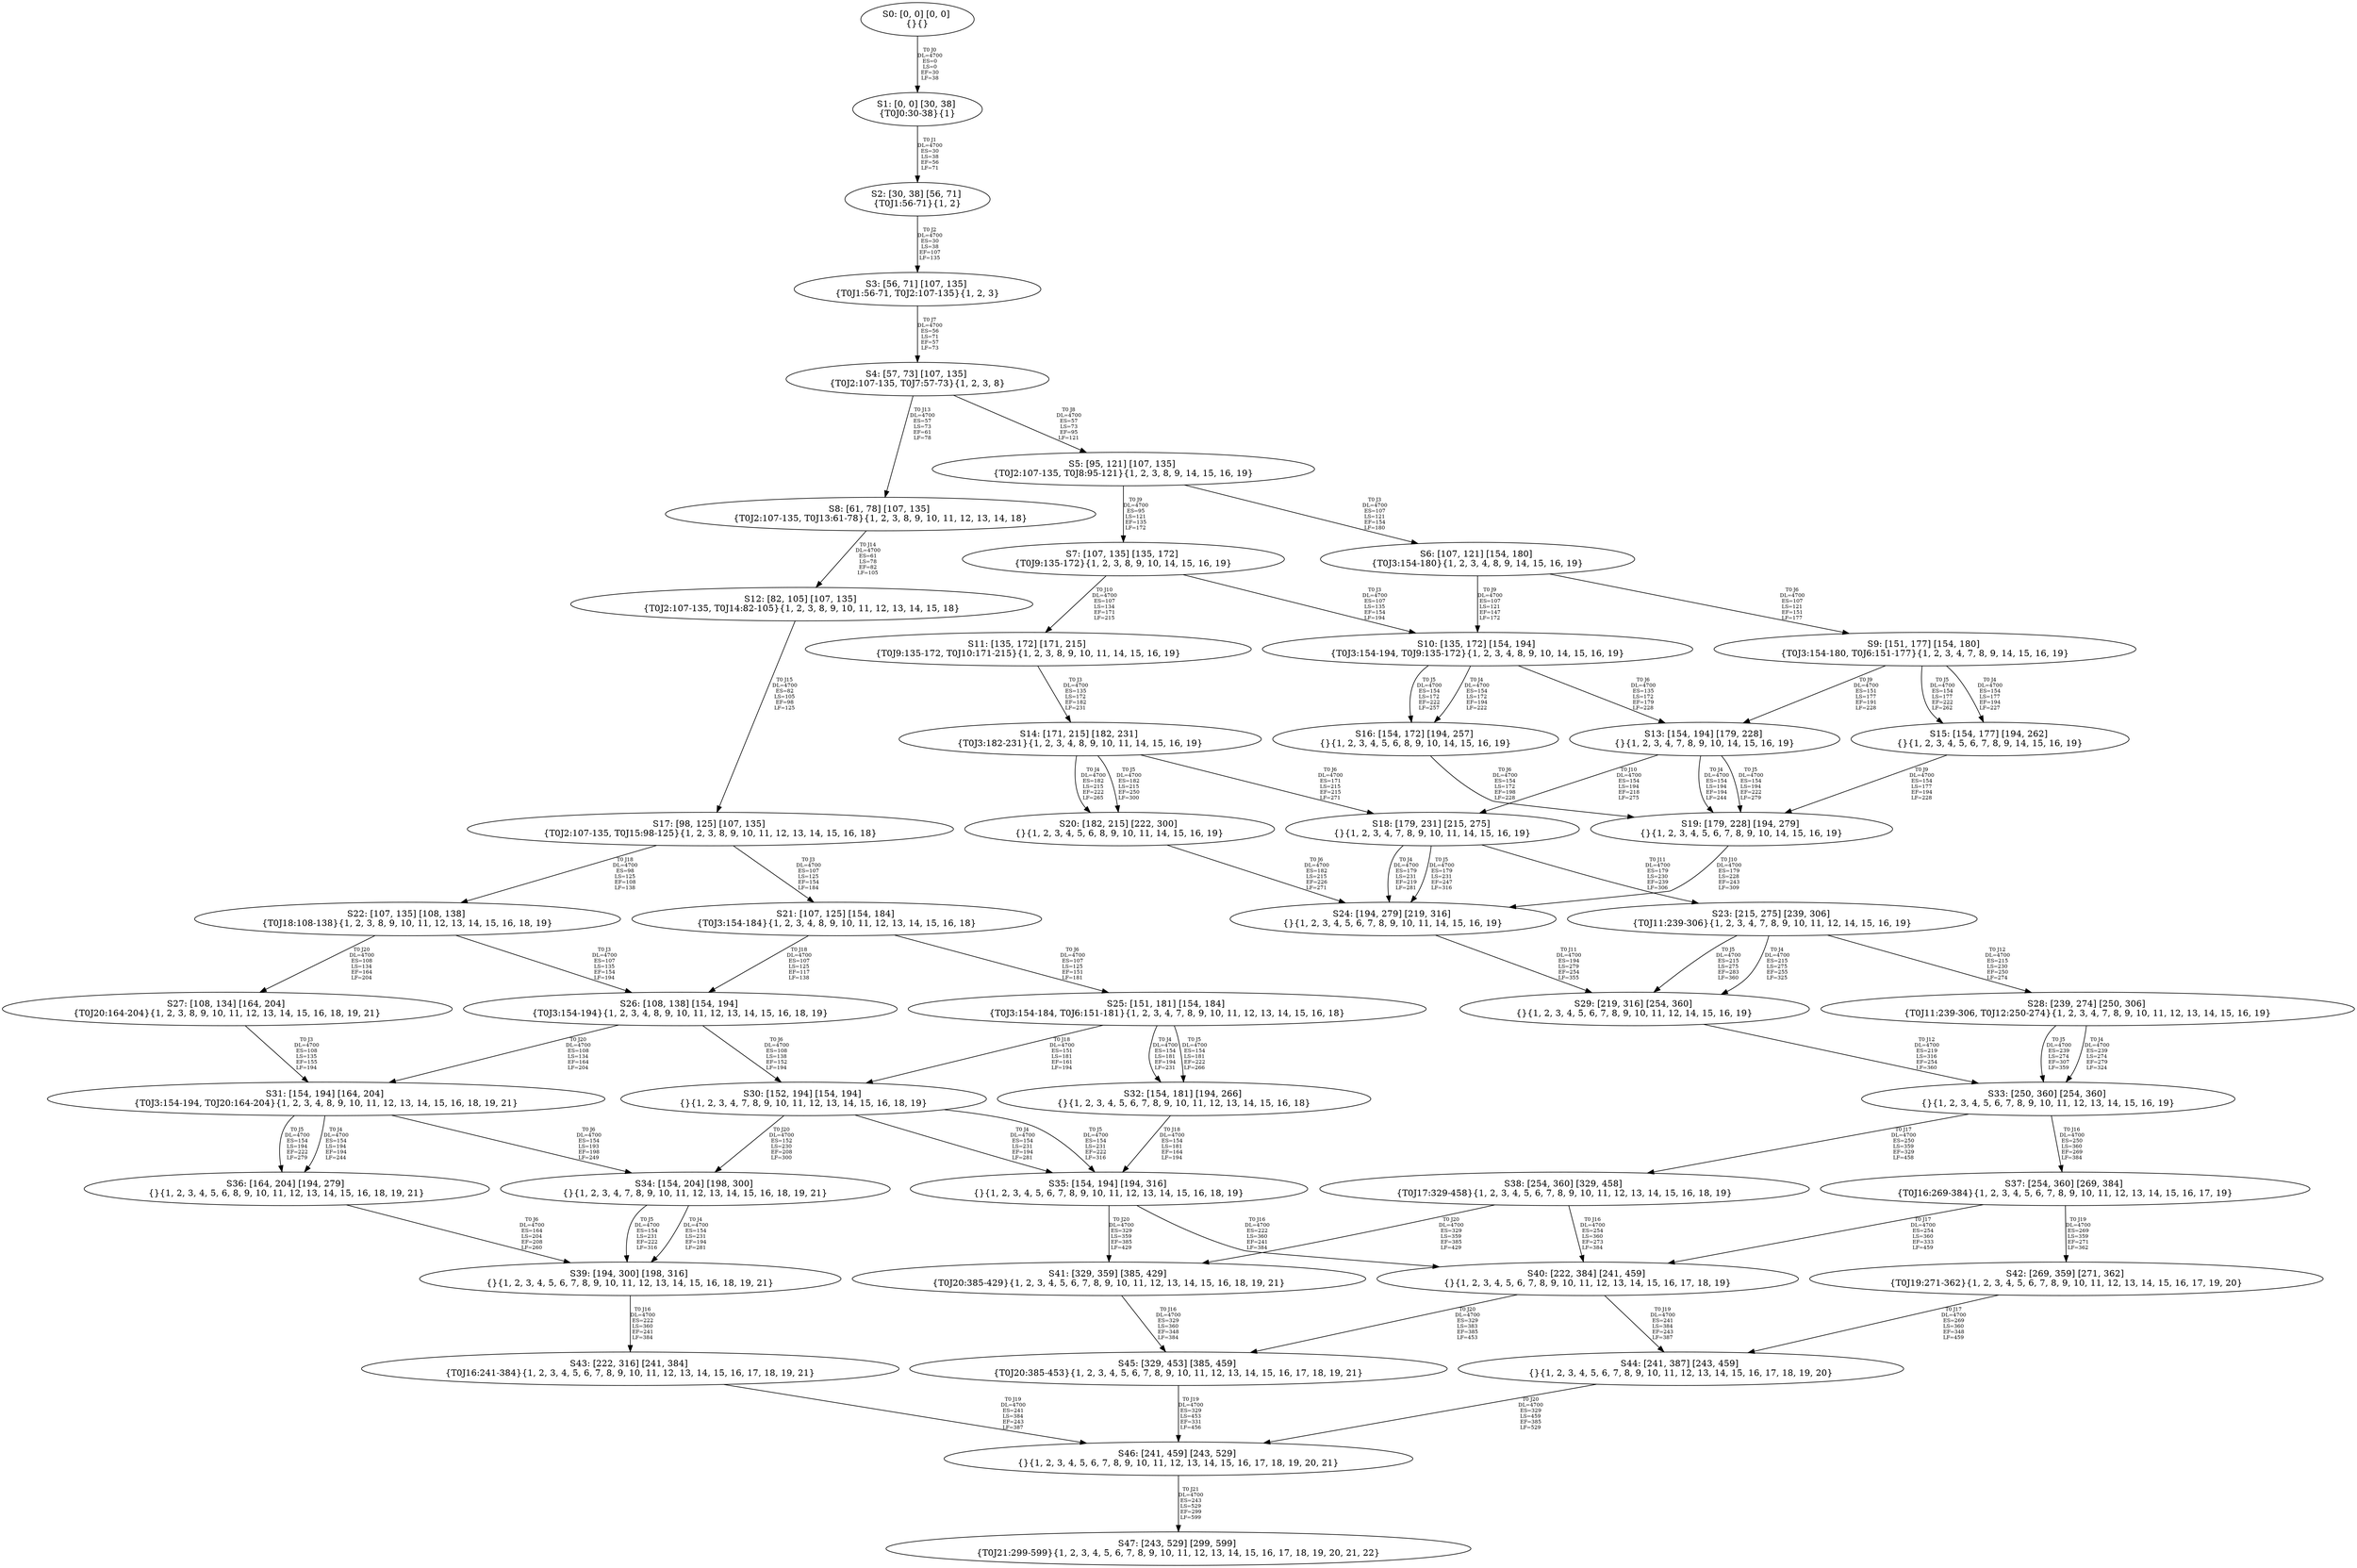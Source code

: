 digraph {
	S0[label="S0: [0, 0] [0, 0] \n{}{}"];
	S1[label="S1: [0, 0] [30, 38] \n{T0J0:30-38}{1}"];
	S2[label="S2: [30, 38] [56, 71] \n{T0J1:56-71}{1, 2}"];
	S3[label="S3: [56, 71] [107, 135] \n{T0J1:56-71, T0J2:107-135}{1, 2, 3}"];
	S4[label="S4: [57, 73] [107, 135] \n{T0J2:107-135, T0J7:57-73}{1, 2, 3, 8}"];
	S5[label="S5: [95, 121] [107, 135] \n{T0J2:107-135, T0J8:95-121}{1, 2, 3, 8, 9, 14, 15, 16, 19}"];
	S6[label="S6: [107, 121] [154, 180] \n{T0J3:154-180}{1, 2, 3, 4, 8, 9, 14, 15, 16, 19}"];
	S7[label="S7: [107, 135] [135, 172] \n{T0J9:135-172}{1, 2, 3, 8, 9, 10, 14, 15, 16, 19}"];
	S8[label="S8: [61, 78] [107, 135] \n{T0J2:107-135, T0J13:61-78}{1, 2, 3, 8, 9, 10, 11, 12, 13, 14, 18}"];
	S9[label="S9: [151, 177] [154, 180] \n{T0J3:154-180, T0J6:151-177}{1, 2, 3, 4, 7, 8, 9, 14, 15, 16, 19}"];
	S10[label="S10: [135, 172] [154, 194] \n{T0J3:154-194, T0J9:135-172}{1, 2, 3, 4, 8, 9, 10, 14, 15, 16, 19}"];
	S11[label="S11: [135, 172] [171, 215] \n{T0J9:135-172, T0J10:171-215}{1, 2, 3, 8, 9, 10, 11, 14, 15, 16, 19}"];
	S12[label="S12: [82, 105] [107, 135] \n{T0J2:107-135, T0J14:82-105}{1, 2, 3, 8, 9, 10, 11, 12, 13, 14, 15, 18}"];
	S13[label="S13: [154, 194] [179, 228] \n{}{1, 2, 3, 4, 7, 8, 9, 10, 14, 15, 16, 19}"];
	S14[label="S14: [171, 215] [182, 231] \n{T0J3:182-231}{1, 2, 3, 4, 8, 9, 10, 11, 14, 15, 16, 19}"];
	S15[label="S15: [154, 177] [194, 262] \n{}{1, 2, 3, 4, 5, 6, 7, 8, 9, 14, 15, 16, 19}"];
	S16[label="S16: [154, 172] [194, 257] \n{}{1, 2, 3, 4, 5, 6, 8, 9, 10, 14, 15, 16, 19}"];
	S17[label="S17: [98, 125] [107, 135] \n{T0J2:107-135, T0J15:98-125}{1, 2, 3, 8, 9, 10, 11, 12, 13, 14, 15, 16, 18}"];
	S18[label="S18: [179, 231] [215, 275] \n{}{1, 2, 3, 4, 7, 8, 9, 10, 11, 14, 15, 16, 19}"];
	S19[label="S19: [179, 228] [194, 279] \n{}{1, 2, 3, 4, 5, 6, 7, 8, 9, 10, 14, 15, 16, 19}"];
	S20[label="S20: [182, 215] [222, 300] \n{}{1, 2, 3, 4, 5, 6, 8, 9, 10, 11, 14, 15, 16, 19}"];
	S21[label="S21: [107, 125] [154, 184] \n{T0J3:154-184}{1, 2, 3, 4, 8, 9, 10, 11, 12, 13, 14, 15, 16, 18}"];
	S22[label="S22: [107, 135] [108, 138] \n{T0J18:108-138}{1, 2, 3, 8, 9, 10, 11, 12, 13, 14, 15, 16, 18, 19}"];
	S23[label="S23: [215, 275] [239, 306] \n{T0J11:239-306}{1, 2, 3, 4, 7, 8, 9, 10, 11, 12, 14, 15, 16, 19}"];
	S24[label="S24: [194, 279] [219, 316] \n{}{1, 2, 3, 4, 5, 6, 7, 8, 9, 10, 11, 14, 15, 16, 19}"];
	S25[label="S25: [151, 181] [154, 184] \n{T0J3:154-184, T0J6:151-181}{1, 2, 3, 4, 7, 8, 9, 10, 11, 12, 13, 14, 15, 16, 18}"];
	S26[label="S26: [108, 138] [154, 194] \n{T0J3:154-194}{1, 2, 3, 4, 8, 9, 10, 11, 12, 13, 14, 15, 16, 18, 19}"];
	S27[label="S27: [108, 134] [164, 204] \n{T0J20:164-204}{1, 2, 3, 8, 9, 10, 11, 12, 13, 14, 15, 16, 18, 19, 21}"];
	S28[label="S28: [239, 274] [250, 306] \n{T0J11:239-306, T0J12:250-274}{1, 2, 3, 4, 7, 8, 9, 10, 11, 12, 13, 14, 15, 16, 19}"];
	S29[label="S29: [219, 316] [254, 360] \n{}{1, 2, 3, 4, 5, 6, 7, 8, 9, 10, 11, 12, 14, 15, 16, 19}"];
	S30[label="S30: [152, 194] [154, 194] \n{}{1, 2, 3, 4, 7, 8, 9, 10, 11, 12, 13, 14, 15, 16, 18, 19}"];
	S31[label="S31: [154, 194] [164, 204] \n{T0J3:154-194, T0J20:164-204}{1, 2, 3, 4, 8, 9, 10, 11, 12, 13, 14, 15, 16, 18, 19, 21}"];
	S32[label="S32: [154, 181] [194, 266] \n{}{1, 2, 3, 4, 5, 6, 7, 8, 9, 10, 11, 12, 13, 14, 15, 16, 18}"];
	S33[label="S33: [250, 360] [254, 360] \n{}{1, 2, 3, 4, 5, 6, 7, 8, 9, 10, 11, 12, 13, 14, 15, 16, 19}"];
	S34[label="S34: [154, 204] [198, 300] \n{}{1, 2, 3, 4, 7, 8, 9, 10, 11, 12, 13, 14, 15, 16, 18, 19, 21}"];
	S35[label="S35: [154, 194] [194, 316] \n{}{1, 2, 3, 4, 5, 6, 7, 8, 9, 10, 11, 12, 13, 14, 15, 16, 18, 19}"];
	S36[label="S36: [164, 204] [194, 279] \n{}{1, 2, 3, 4, 5, 6, 8, 9, 10, 11, 12, 13, 14, 15, 16, 18, 19, 21}"];
	S37[label="S37: [254, 360] [269, 384] \n{T0J16:269-384}{1, 2, 3, 4, 5, 6, 7, 8, 9, 10, 11, 12, 13, 14, 15, 16, 17, 19}"];
	S38[label="S38: [254, 360] [329, 458] \n{T0J17:329-458}{1, 2, 3, 4, 5, 6, 7, 8, 9, 10, 11, 12, 13, 14, 15, 16, 18, 19}"];
	S39[label="S39: [194, 300] [198, 316] \n{}{1, 2, 3, 4, 5, 6, 7, 8, 9, 10, 11, 12, 13, 14, 15, 16, 18, 19, 21}"];
	S40[label="S40: [222, 384] [241, 459] \n{}{1, 2, 3, 4, 5, 6, 7, 8, 9, 10, 11, 12, 13, 14, 15, 16, 17, 18, 19}"];
	S41[label="S41: [329, 359] [385, 429] \n{T0J20:385-429}{1, 2, 3, 4, 5, 6, 7, 8, 9, 10, 11, 12, 13, 14, 15, 16, 18, 19, 21}"];
	S42[label="S42: [269, 359] [271, 362] \n{T0J19:271-362}{1, 2, 3, 4, 5, 6, 7, 8, 9, 10, 11, 12, 13, 14, 15, 16, 17, 19, 20}"];
	S43[label="S43: [222, 316] [241, 384] \n{T0J16:241-384}{1, 2, 3, 4, 5, 6, 7, 8, 9, 10, 11, 12, 13, 14, 15, 16, 17, 18, 19, 21}"];
	S44[label="S44: [241, 387] [243, 459] \n{}{1, 2, 3, 4, 5, 6, 7, 8, 9, 10, 11, 12, 13, 14, 15, 16, 17, 18, 19, 20}"];
	S45[label="S45: [329, 453] [385, 459] \n{T0J20:385-453}{1, 2, 3, 4, 5, 6, 7, 8, 9, 10, 11, 12, 13, 14, 15, 16, 17, 18, 19, 21}"];
	S46[label="S46: [241, 459] [243, 529] \n{}{1, 2, 3, 4, 5, 6, 7, 8, 9, 10, 11, 12, 13, 14, 15, 16, 17, 18, 19, 20, 21}"];
	S47[label="S47: [243, 529] [299, 599] \n{T0J21:299-599}{1, 2, 3, 4, 5, 6, 7, 8, 9, 10, 11, 12, 13, 14, 15, 16, 17, 18, 19, 20, 21, 22}"];
	S0 -> S1[label="T0 J0\nDL=4700\nES=0\nLS=0\nEF=30\nLF=38",fontsize=8];
	S1 -> S2[label="T0 J1\nDL=4700\nES=30\nLS=38\nEF=56\nLF=71",fontsize=8];
	S2 -> S3[label="T0 J2\nDL=4700\nES=30\nLS=38\nEF=107\nLF=135",fontsize=8];
	S3 -> S4[label="T0 J7\nDL=4700\nES=56\nLS=71\nEF=57\nLF=73",fontsize=8];
	S4 -> S5[label="T0 J8\nDL=4700\nES=57\nLS=73\nEF=95\nLF=121",fontsize=8];
	S4 -> S8[label="T0 J13\nDL=4700\nES=57\nLS=73\nEF=61\nLF=78",fontsize=8];
	S5 -> S6[label="T0 J3\nDL=4700\nES=107\nLS=121\nEF=154\nLF=180",fontsize=8];
	S5 -> S7[label="T0 J9\nDL=4700\nES=95\nLS=121\nEF=135\nLF=172",fontsize=8];
	S6 -> S9[label="T0 J6\nDL=4700\nES=107\nLS=121\nEF=151\nLF=177",fontsize=8];
	S6 -> S10[label="T0 J9\nDL=4700\nES=107\nLS=121\nEF=147\nLF=172",fontsize=8];
	S7 -> S10[label="T0 J3\nDL=4700\nES=107\nLS=135\nEF=154\nLF=194",fontsize=8];
	S7 -> S11[label="T0 J10\nDL=4700\nES=107\nLS=134\nEF=171\nLF=215",fontsize=8];
	S8 -> S12[label="T0 J14\nDL=4700\nES=61\nLS=78\nEF=82\nLF=105",fontsize=8];
	S9 -> S15[label="T0 J4\nDL=4700\nES=154\nLS=177\nEF=194\nLF=227",fontsize=8];
	S9 -> S15[label="T0 J5\nDL=4700\nES=154\nLS=177\nEF=222\nLF=262",fontsize=8];
	S9 -> S13[label="T0 J9\nDL=4700\nES=151\nLS=177\nEF=191\nLF=228",fontsize=8];
	S10 -> S16[label="T0 J4\nDL=4700\nES=154\nLS=172\nEF=194\nLF=222",fontsize=8];
	S10 -> S16[label="T0 J5\nDL=4700\nES=154\nLS=172\nEF=222\nLF=257",fontsize=8];
	S10 -> S13[label="T0 J6\nDL=4700\nES=135\nLS=172\nEF=179\nLF=228",fontsize=8];
	S11 -> S14[label="T0 J3\nDL=4700\nES=135\nLS=172\nEF=182\nLF=231",fontsize=8];
	S12 -> S17[label="T0 J15\nDL=4700\nES=82\nLS=105\nEF=98\nLF=125",fontsize=8];
	S13 -> S19[label="T0 J4\nDL=4700\nES=154\nLS=194\nEF=194\nLF=244",fontsize=8];
	S13 -> S19[label="T0 J5\nDL=4700\nES=154\nLS=194\nEF=222\nLF=279",fontsize=8];
	S13 -> S18[label="T0 J10\nDL=4700\nES=154\nLS=194\nEF=218\nLF=275",fontsize=8];
	S14 -> S20[label="T0 J4\nDL=4700\nES=182\nLS=215\nEF=222\nLF=265",fontsize=8];
	S14 -> S20[label="T0 J5\nDL=4700\nES=182\nLS=215\nEF=250\nLF=300",fontsize=8];
	S14 -> S18[label="T0 J6\nDL=4700\nES=171\nLS=215\nEF=215\nLF=271",fontsize=8];
	S15 -> S19[label="T0 J9\nDL=4700\nES=154\nLS=177\nEF=194\nLF=228",fontsize=8];
	S16 -> S19[label="T0 J6\nDL=4700\nES=154\nLS=172\nEF=198\nLF=228",fontsize=8];
	S17 -> S21[label="T0 J3\nDL=4700\nES=107\nLS=125\nEF=154\nLF=184",fontsize=8];
	S17 -> S22[label="T0 J18\nDL=4700\nES=98\nLS=125\nEF=108\nLF=138",fontsize=8];
	S18 -> S24[label="T0 J4\nDL=4700\nES=179\nLS=231\nEF=219\nLF=281",fontsize=8];
	S18 -> S24[label="T0 J5\nDL=4700\nES=179\nLS=231\nEF=247\nLF=316",fontsize=8];
	S18 -> S23[label="T0 J11\nDL=4700\nES=179\nLS=230\nEF=239\nLF=306",fontsize=8];
	S19 -> S24[label="T0 J10\nDL=4700\nES=179\nLS=228\nEF=243\nLF=309",fontsize=8];
	S20 -> S24[label="T0 J6\nDL=4700\nES=182\nLS=215\nEF=226\nLF=271",fontsize=8];
	S21 -> S25[label="T0 J6\nDL=4700\nES=107\nLS=125\nEF=151\nLF=181",fontsize=8];
	S21 -> S26[label="T0 J18\nDL=4700\nES=107\nLS=125\nEF=117\nLF=138",fontsize=8];
	S22 -> S26[label="T0 J3\nDL=4700\nES=107\nLS=135\nEF=154\nLF=194",fontsize=8];
	S22 -> S27[label="T0 J20\nDL=4700\nES=108\nLS=134\nEF=164\nLF=204",fontsize=8];
	S23 -> S29[label="T0 J4\nDL=4700\nES=215\nLS=275\nEF=255\nLF=325",fontsize=8];
	S23 -> S29[label="T0 J5\nDL=4700\nES=215\nLS=275\nEF=283\nLF=360",fontsize=8];
	S23 -> S28[label="T0 J12\nDL=4700\nES=215\nLS=230\nEF=250\nLF=274",fontsize=8];
	S24 -> S29[label="T0 J11\nDL=4700\nES=194\nLS=279\nEF=254\nLF=355",fontsize=8];
	S25 -> S32[label="T0 J4\nDL=4700\nES=154\nLS=181\nEF=194\nLF=231",fontsize=8];
	S25 -> S32[label="T0 J5\nDL=4700\nES=154\nLS=181\nEF=222\nLF=266",fontsize=8];
	S25 -> S30[label="T0 J18\nDL=4700\nES=151\nLS=181\nEF=161\nLF=194",fontsize=8];
	S26 -> S30[label="T0 J6\nDL=4700\nES=108\nLS=138\nEF=152\nLF=194",fontsize=8];
	S26 -> S31[label="T0 J20\nDL=4700\nES=108\nLS=134\nEF=164\nLF=204",fontsize=8];
	S27 -> S31[label="T0 J3\nDL=4700\nES=108\nLS=135\nEF=155\nLF=194",fontsize=8];
	S28 -> S33[label="T0 J4\nDL=4700\nES=239\nLS=274\nEF=279\nLF=324",fontsize=8];
	S28 -> S33[label="T0 J5\nDL=4700\nES=239\nLS=274\nEF=307\nLF=359",fontsize=8];
	S29 -> S33[label="T0 J12\nDL=4700\nES=219\nLS=316\nEF=254\nLF=360",fontsize=8];
	S30 -> S35[label="T0 J4\nDL=4700\nES=154\nLS=231\nEF=194\nLF=281",fontsize=8];
	S30 -> S35[label="T0 J5\nDL=4700\nES=154\nLS=231\nEF=222\nLF=316",fontsize=8];
	S30 -> S34[label="T0 J20\nDL=4700\nES=152\nLS=230\nEF=208\nLF=300",fontsize=8];
	S31 -> S36[label="T0 J4\nDL=4700\nES=154\nLS=194\nEF=194\nLF=244",fontsize=8];
	S31 -> S36[label="T0 J5\nDL=4700\nES=154\nLS=194\nEF=222\nLF=279",fontsize=8];
	S31 -> S34[label="T0 J6\nDL=4700\nES=154\nLS=193\nEF=198\nLF=249",fontsize=8];
	S32 -> S35[label="T0 J18\nDL=4700\nES=154\nLS=181\nEF=164\nLF=194",fontsize=8];
	S33 -> S37[label="T0 J16\nDL=4700\nES=250\nLS=360\nEF=269\nLF=384",fontsize=8];
	S33 -> S38[label="T0 J17\nDL=4700\nES=250\nLS=359\nEF=329\nLF=458",fontsize=8];
	S34 -> S39[label="T0 J4\nDL=4700\nES=154\nLS=231\nEF=194\nLF=281",fontsize=8];
	S34 -> S39[label="T0 J5\nDL=4700\nES=154\nLS=231\nEF=222\nLF=316",fontsize=8];
	S35 -> S40[label="T0 J16\nDL=4700\nES=222\nLS=360\nEF=241\nLF=384",fontsize=8];
	S35 -> S41[label="T0 J20\nDL=4700\nES=329\nLS=359\nEF=385\nLF=429",fontsize=8];
	S36 -> S39[label="T0 J6\nDL=4700\nES=164\nLS=204\nEF=208\nLF=260",fontsize=8];
	S37 -> S40[label="T0 J17\nDL=4700\nES=254\nLS=360\nEF=333\nLF=459",fontsize=8];
	S37 -> S42[label="T0 J19\nDL=4700\nES=269\nLS=359\nEF=271\nLF=362",fontsize=8];
	S38 -> S40[label="T0 J16\nDL=4700\nES=254\nLS=360\nEF=273\nLF=384",fontsize=8];
	S38 -> S41[label="T0 J20\nDL=4700\nES=329\nLS=359\nEF=385\nLF=429",fontsize=8];
	S39 -> S43[label="T0 J16\nDL=4700\nES=222\nLS=360\nEF=241\nLF=384",fontsize=8];
	S40 -> S44[label="T0 J19\nDL=4700\nES=241\nLS=384\nEF=243\nLF=387",fontsize=8];
	S40 -> S45[label="T0 J20\nDL=4700\nES=329\nLS=383\nEF=385\nLF=453",fontsize=8];
	S41 -> S45[label="T0 J16\nDL=4700\nES=329\nLS=360\nEF=348\nLF=384",fontsize=8];
	S42 -> S44[label="T0 J17\nDL=4700\nES=269\nLS=360\nEF=348\nLF=459",fontsize=8];
	S43 -> S46[label="T0 J19\nDL=4700\nES=241\nLS=384\nEF=243\nLF=387",fontsize=8];
	S44 -> S46[label="T0 J20\nDL=4700\nES=329\nLS=459\nEF=385\nLF=529",fontsize=8];
	S45 -> S46[label="T0 J19\nDL=4700\nES=329\nLS=453\nEF=331\nLF=456",fontsize=8];
	S46 -> S47[label="T0 J21\nDL=4700\nES=243\nLS=529\nEF=299\nLF=599",fontsize=8];
}
